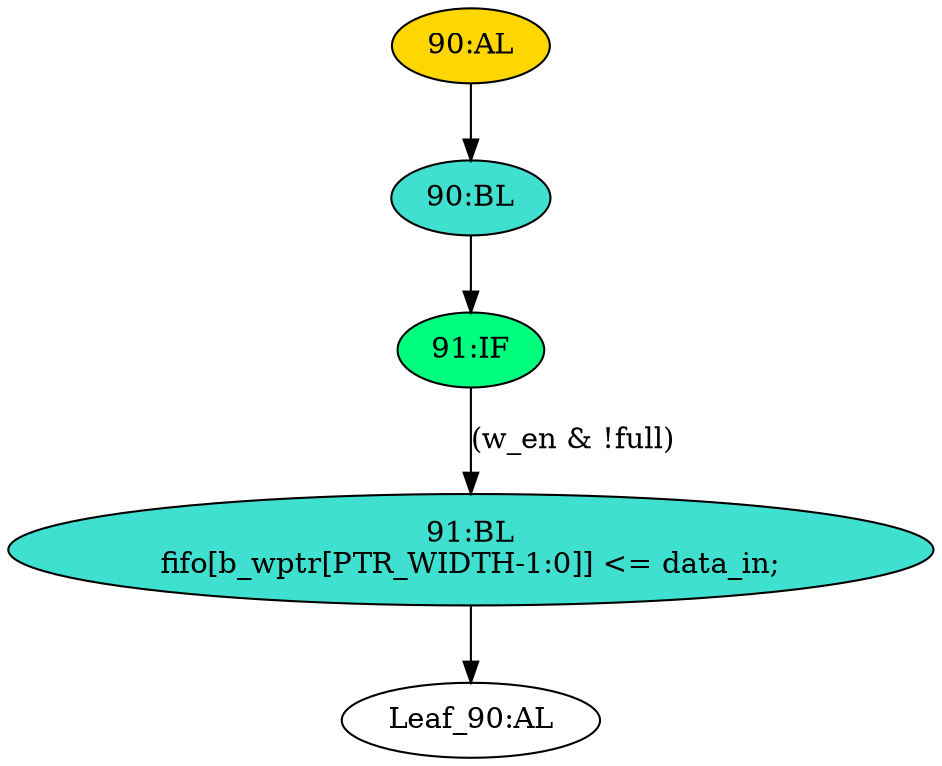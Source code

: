 strict digraph "" {
	node [label="\N"];
	"90:BL"	 [ast="<pyverilog.vparser.ast.Block object at 0x7fe991836190>",
		fillcolor=turquoise,
		label="90:BL",
		statements="[]",
		style=filled,
		typ=Block];
	"91:IF"	 [ast="<pyverilog.vparser.ast.IfStatement object at 0x7fe991836150>",
		fillcolor=springgreen,
		label="91:IF",
		statements="[]",
		style=filled,
		typ=IfStatement];
	"90:BL" -> "91:IF"	 [cond="[]",
		lineno=None];
	"90:AL"	 [ast="<pyverilog.vparser.ast.Always object at 0x7fe991836610>",
		clk_sens=False,
		fillcolor=gold,
		label="90:AL",
		sens="['wclk']",
		statements="[]",
		style=filled,
		typ=Always,
		use_var="['w_en', 'data_in', 'full']"];
	"90:AL" -> "90:BL"	 [cond="[]",
		lineno=None];
	"91:BL"	 [ast="<pyverilog.vparser.ast.Block object at 0x7fe9918362d0>",
		fillcolor=turquoise,
		label="91:BL
fifo[b_wptr[PTR_WIDTH-1:0]] <= data_in;",
		statements="[<pyverilog.vparser.ast.NonblockingSubstitution object at 0x7fe991836410>]",
		style=filled,
		typ=Block];
	"Leaf_90:AL"	 [def_var="['fifo']",
		label="Leaf_90:AL"];
	"91:BL" -> "Leaf_90:AL"	 [cond="[]",
		lineno=None];
	"91:IF" -> "91:BL"	 [cond="['w_en', 'full']",
		label="(w_en & !full)",
		lineno=91];
}
